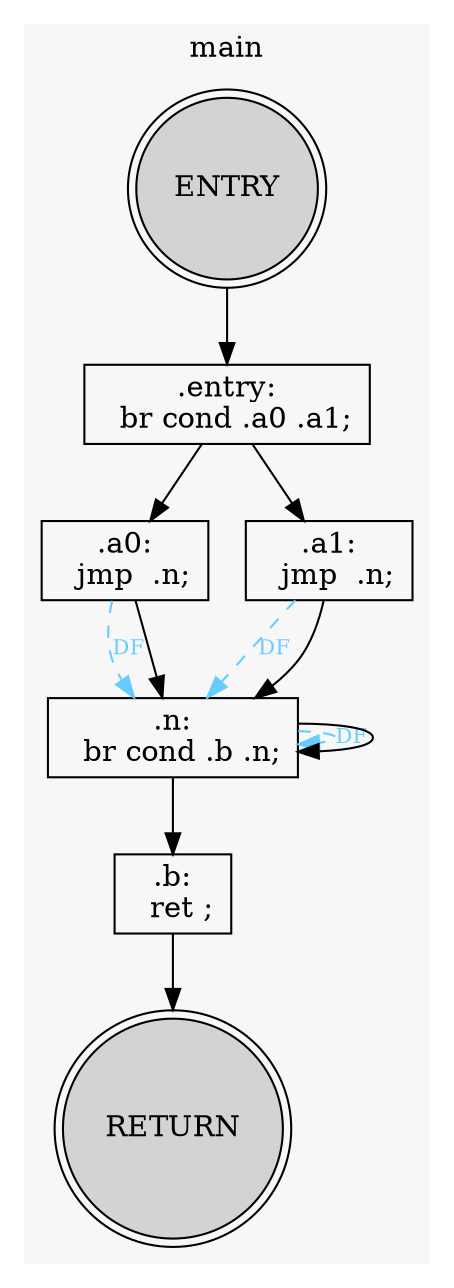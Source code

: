 // Control Flow Graph
digraph CFG {
	subgraph cluster_main {
		label=main
		color="#f7f7f7"
		style=filled
		rankdir=TB
		FUNC_main_NODE_ENTRY [label=ENTRY fillcolor=lightgray shape=doublecircle style=filled]
		FUNC_main_NODE_ENTRY -> FUNC_main_NODE_entry
		FUNC_main_NODE_entry [label=".entry:
  br cond .a0 .a1;" shape=box]
		FUNC_main_NODE_entry -> FUNC_main_NODE_a0
		FUNC_main_NODE_entry -> FUNC_main_NODE_a1
		FUNC_main_NODE_a0 [label=".a0:
  jmp  .n;" shape=box]
		FUNC_main_NODE_a0 -> FUNC_main_NODE_n [label=DF color="#66ccff" constraint=false fontcolor="#66ccff" fontsize=10 style=dashed]
		FUNC_main_NODE_a0 -> FUNC_main_NODE_n
		FUNC_main_NODE_a1 [label=".a1:
  jmp  .n;" shape=box]
		FUNC_main_NODE_a1 -> FUNC_main_NODE_n [label=DF color="#66ccff" constraint=false fontcolor="#66ccff" fontsize=10 style=dashed]
		FUNC_main_NODE_a1 -> FUNC_main_NODE_n
		FUNC_main_NODE_n [label=".n:
  br cond .b .n;" shape=box]
		FUNC_main_NODE_n -> FUNC_main_NODE_n [label=DF color="#66ccff" constraint=false fontcolor="#66ccff" fontsize=10 style=dashed]
		FUNC_main_NODE_n -> FUNC_main_NODE_b
		FUNC_main_NODE_n -> FUNC_main_NODE_n
		FUNC_main_NODE_b [label=".b:
  ret ;" shape=box]
		FUNC_main_NODE_b -> FUNC_main_NODE_RETURN
		FUNC_main_NODE_RETURN [label=RETURN fillcolor=lightgray shape=doublecircle style=filled]
	}
}
